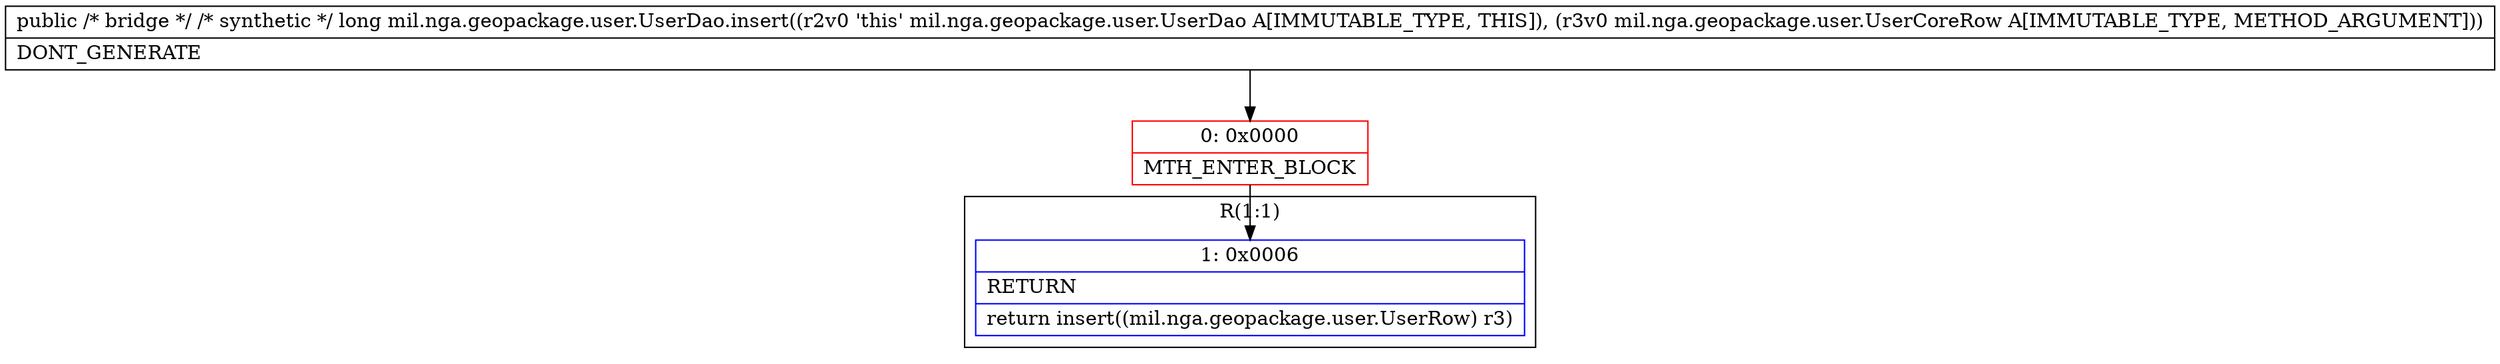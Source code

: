 digraph "CFG formil.nga.geopackage.user.UserDao.insert(Lmil\/nga\/geopackage\/user\/UserCoreRow;)J" {
subgraph cluster_Region_946507483 {
label = "R(1:1)";
node [shape=record,color=blue];
Node_1 [shape=record,label="{1\:\ 0x0006|RETURN\l|return insert((mil.nga.geopackage.user.UserRow) r3)\l}"];
}
Node_0 [shape=record,color=red,label="{0\:\ 0x0000|MTH_ENTER_BLOCK\l}"];
MethodNode[shape=record,label="{public \/* bridge *\/ \/* synthetic *\/ long mil.nga.geopackage.user.UserDao.insert((r2v0 'this' mil.nga.geopackage.user.UserDao A[IMMUTABLE_TYPE, THIS]), (r3v0 mil.nga.geopackage.user.UserCoreRow A[IMMUTABLE_TYPE, METHOD_ARGUMENT]))  | DONT_GENERATE\l}"];
MethodNode -> Node_0;
Node_0 -> Node_1;
}


